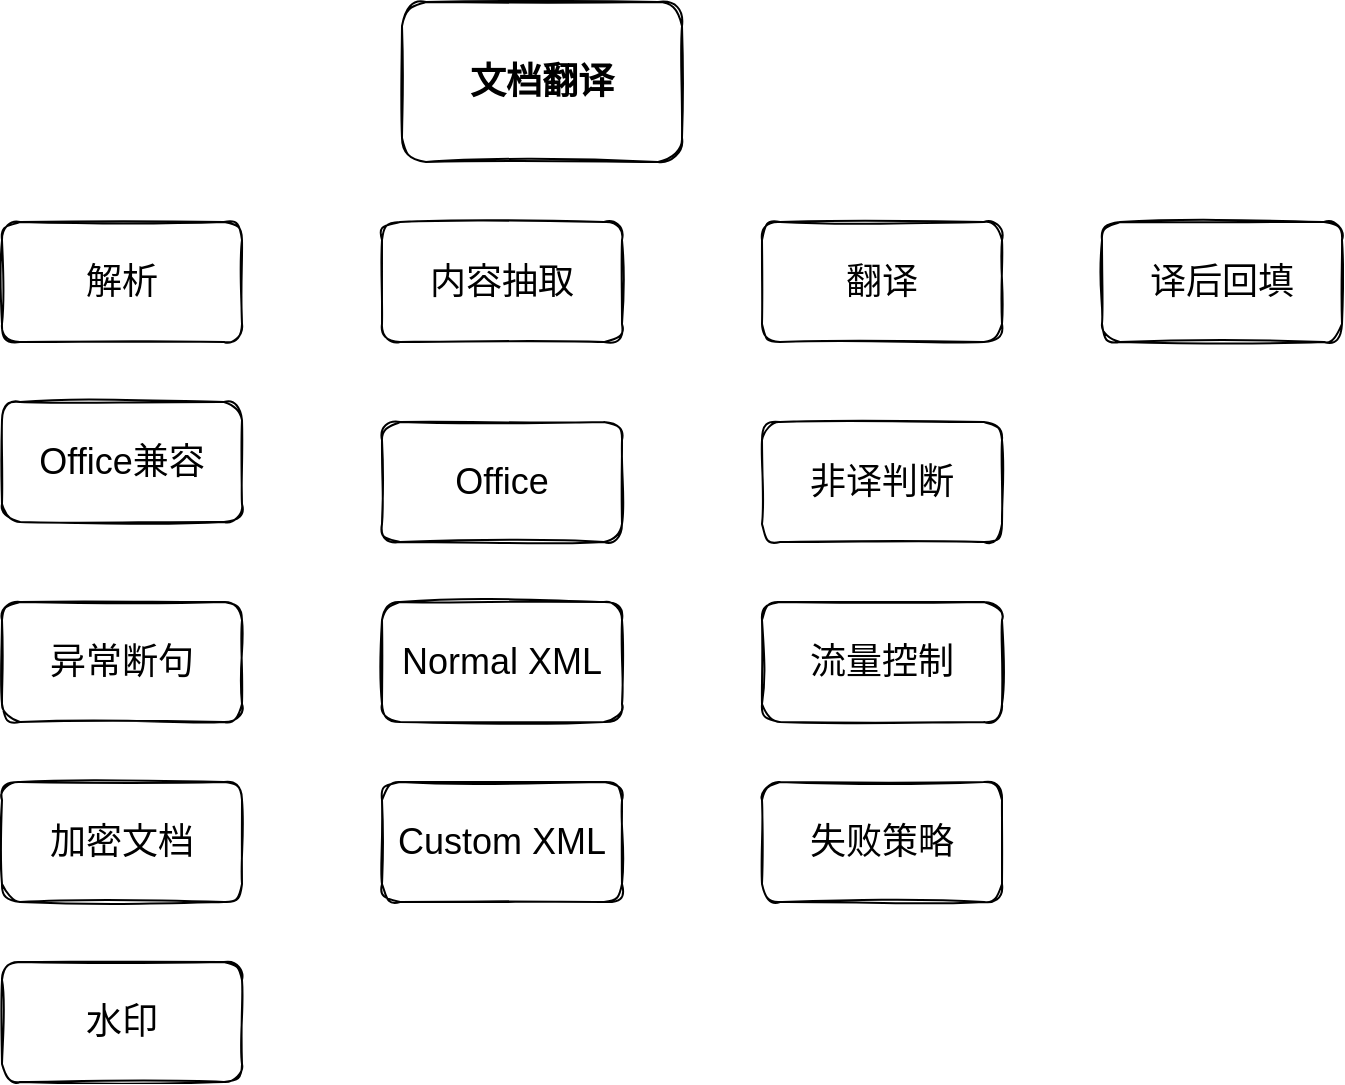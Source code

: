 <mxfile version="16.4.7" type="github">
  <diagram id="4mkrBCsuVpUOldAGc6sE" name="第 1 页">
    <mxGraphModel dx="890" dy="575" grid="1" gridSize="10" guides="1" tooltips="1" connect="1" arrows="1" fold="1" page="1" pageScale="1" pageWidth="827" pageHeight="1169" math="0" shadow="0">
      <root>
        <mxCell id="0" />
        <mxCell id="1" parent="0" />
        <mxCell id="FAvHpMW3X1YaSR_P-Nyj-1" value="文档翻译" style="rounded=1;whiteSpace=wrap;html=1;shadow=0;sketch=1;fontStyle=1;labelBorderColor=none;fontSize=18;" vertex="1" parent="1">
          <mxGeometry x="320" y="70" width="140" height="80" as="geometry" />
        </mxCell>
        <mxCell id="FAvHpMW3X1YaSR_P-Nyj-2" value="解析" style="rounded=1;whiteSpace=wrap;html=1;shadow=0;labelBorderColor=none;sketch=1;fontSize=18;fontColor=#000000;gradientColor=none;" vertex="1" parent="1">
          <mxGeometry x="120" y="180" width="120" height="60" as="geometry" />
        </mxCell>
        <mxCell id="FAvHpMW3X1YaSR_P-Nyj-3" value="异常断句" style="rounded=1;whiteSpace=wrap;html=1;shadow=0;labelBorderColor=none;sketch=1;fontSize=18;fontColor=#000000;gradientColor=none;" vertex="1" parent="1">
          <mxGeometry x="120" y="370" width="120" height="60" as="geometry" />
        </mxCell>
        <mxCell id="FAvHpMW3X1YaSR_P-Nyj-4" value="内容抽取" style="rounded=1;whiteSpace=wrap;html=1;shadow=0;labelBorderColor=none;sketch=1;fontSize=18;fontColor=#000000;gradientColor=none;" vertex="1" parent="1">
          <mxGeometry x="310" y="180" width="120" height="60" as="geometry" />
        </mxCell>
        <mxCell id="FAvHpMW3X1YaSR_P-Nyj-5" value="译后回填" style="rounded=1;whiteSpace=wrap;html=1;shadow=0;labelBorderColor=none;sketch=1;fontSize=18;fontColor=#000000;gradientColor=none;" vertex="1" parent="1">
          <mxGeometry x="670" y="180" width="120" height="60" as="geometry" />
        </mxCell>
        <mxCell id="FAvHpMW3X1YaSR_P-Nyj-8" value="Office" style="rounded=1;whiteSpace=wrap;html=1;shadow=0;labelBorderColor=none;sketch=1;fontSize=18;fontColor=#000000;gradientColor=none;" vertex="1" parent="1">
          <mxGeometry x="310" y="280" width="120" height="60" as="geometry" />
        </mxCell>
        <mxCell id="FAvHpMW3X1YaSR_P-Nyj-9" value="Normal XML" style="rounded=1;whiteSpace=wrap;html=1;shadow=0;labelBorderColor=none;sketch=1;fontSize=18;fontColor=#000000;gradientColor=none;" vertex="1" parent="1">
          <mxGeometry x="310" y="370" width="120" height="60" as="geometry" />
        </mxCell>
        <mxCell id="FAvHpMW3X1YaSR_P-Nyj-10" value="Custom XML" style="rounded=1;whiteSpace=wrap;html=1;shadow=0;labelBorderColor=none;sketch=1;fontSize=18;fontColor=#000000;gradientColor=none;" vertex="1" parent="1">
          <mxGeometry x="310" y="460" width="120" height="60" as="geometry" />
        </mxCell>
        <mxCell id="FAvHpMW3X1YaSR_P-Nyj-11" value="翻译" style="rounded=1;whiteSpace=wrap;html=1;shadow=0;labelBorderColor=none;sketch=1;fontSize=18;fontColor=#000000;gradientColor=none;" vertex="1" parent="1">
          <mxGeometry x="500" y="180" width="120" height="60" as="geometry" />
        </mxCell>
        <mxCell id="FAvHpMW3X1YaSR_P-Nyj-12" value="非译判断" style="rounded=1;whiteSpace=wrap;html=1;shadow=0;labelBorderColor=none;sketch=1;fontSize=18;fontColor=#000000;gradientColor=none;" vertex="1" parent="1">
          <mxGeometry x="500" y="280" width="120" height="60" as="geometry" />
        </mxCell>
        <mxCell id="FAvHpMW3X1YaSR_P-Nyj-13" value="加密文档" style="rounded=1;whiteSpace=wrap;html=1;shadow=0;labelBorderColor=none;sketch=1;fontSize=18;fontColor=#000000;gradientColor=none;" vertex="1" parent="1">
          <mxGeometry x="120" y="460" width="120" height="60" as="geometry" />
        </mxCell>
        <mxCell id="FAvHpMW3X1YaSR_P-Nyj-14" value="水印" style="rounded=1;whiteSpace=wrap;html=1;shadow=0;labelBorderColor=none;sketch=1;fontSize=18;fontColor=#000000;gradientColor=none;" vertex="1" parent="1">
          <mxGeometry x="120" y="550" width="120" height="60" as="geometry" />
        </mxCell>
        <mxCell id="FAvHpMW3X1YaSR_P-Nyj-15" value="流量控制" style="rounded=1;whiteSpace=wrap;html=1;shadow=0;labelBorderColor=none;sketch=1;fontSize=18;fontColor=#000000;gradientColor=none;" vertex="1" parent="1">
          <mxGeometry x="500" y="370" width="120" height="60" as="geometry" />
        </mxCell>
        <mxCell id="FAvHpMW3X1YaSR_P-Nyj-16" value="失败策略" style="rounded=1;whiteSpace=wrap;html=1;shadow=0;labelBorderColor=none;sketch=1;fontSize=18;fontColor=#000000;gradientColor=none;" vertex="1" parent="1">
          <mxGeometry x="500" y="460" width="120" height="60" as="geometry" />
        </mxCell>
        <mxCell id="FAvHpMW3X1YaSR_P-Nyj-17" value="Office兼容" style="rounded=1;whiteSpace=wrap;html=1;shadow=0;labelBorderColor=none;sketch=1;fontSize=18;fontColor=#000000;gradientColor=none;" vertex="1" parent="1">
          <mxGeometry x="120" y="270" width="120" height="60" as="geometry" />
        </mxCell>
      </root>
    </mxGraphModel>
  </diagram>
</mxfile>
